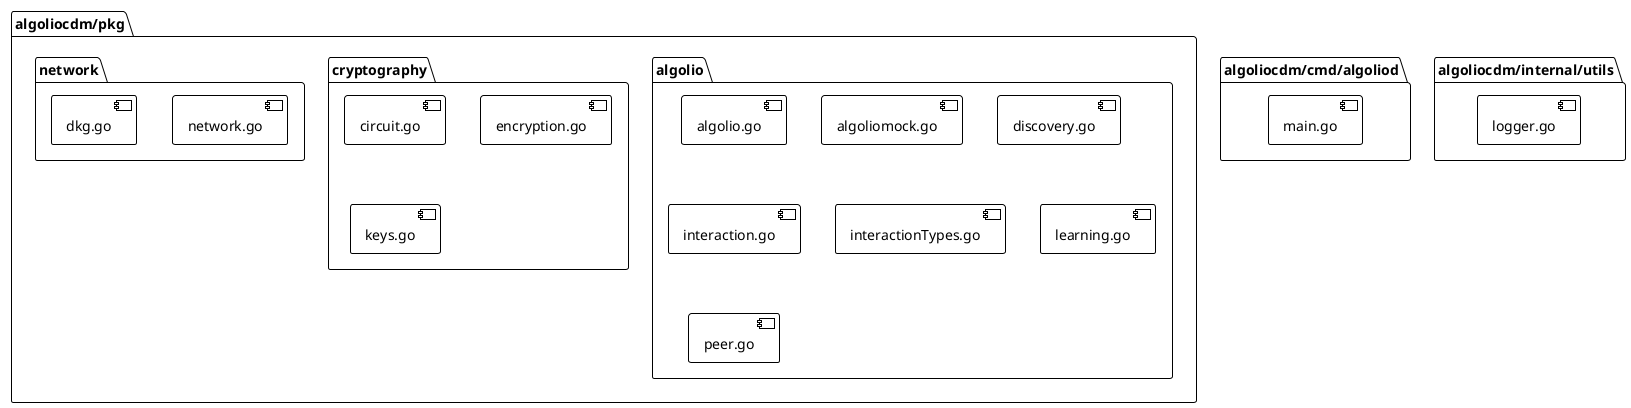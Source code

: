 @startuml
!theme plain

package "algoliocdm/cmd/algoliod" {
    [main.go]
}

package "algoliocdm/pkg" {
    package "algolio" {
        [algolio.go]
        [algoliomock.go]
        [discovery.go]
        [interaction.go]
        [interactionTypes.go]
        [learning.go]
        [peer.go]
    }
    package "cryptography" {
        [circuit.go]
        [encryption.go]
        [keys.go]
            }
    package "network" {
        [network.go]
        [dkg.go]
    }
    ' Add identity and storage packages if necessary
}

package "algoliocdm/internal/utils" {
    [logger.go]
}

@enduml
